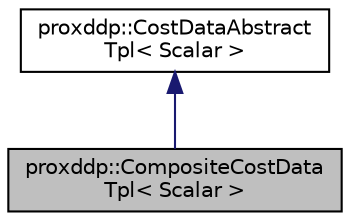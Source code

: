 digraph "proxddp::CompositeCostDataTpl&lt; Scalar &gt;"
{
 // LATEX_PDF_SIZE
  bgcolor="transparent";
  edge [fontname="Helvetica",fontsize="10",labelfontname="Helvetica",labelfontsize="10"];
  node [fontname="Helvetica",fontsize="10",shape=record];
  Node1 [label="proxddp::CompositeCostData\lTpl\< Scalar \>",height=0.2,width=0.4,color="black", fillcolor="grey75", style="filled", fontcolor="black",tooltip="Data struct for composite costs."];
  Node2 -> Node1 [dir="back",color="midnightblue",fontsize="10",style="solid",fontname="Helvetica"];
  Node2 [label="proxddp::CostDataAbstract\lTpl\< Scalar \>",height=0.2,width=0.4,color="black",URL="$structproxddp_1_1CostDataAbstractTpl.html",tooltip=" "];
}
